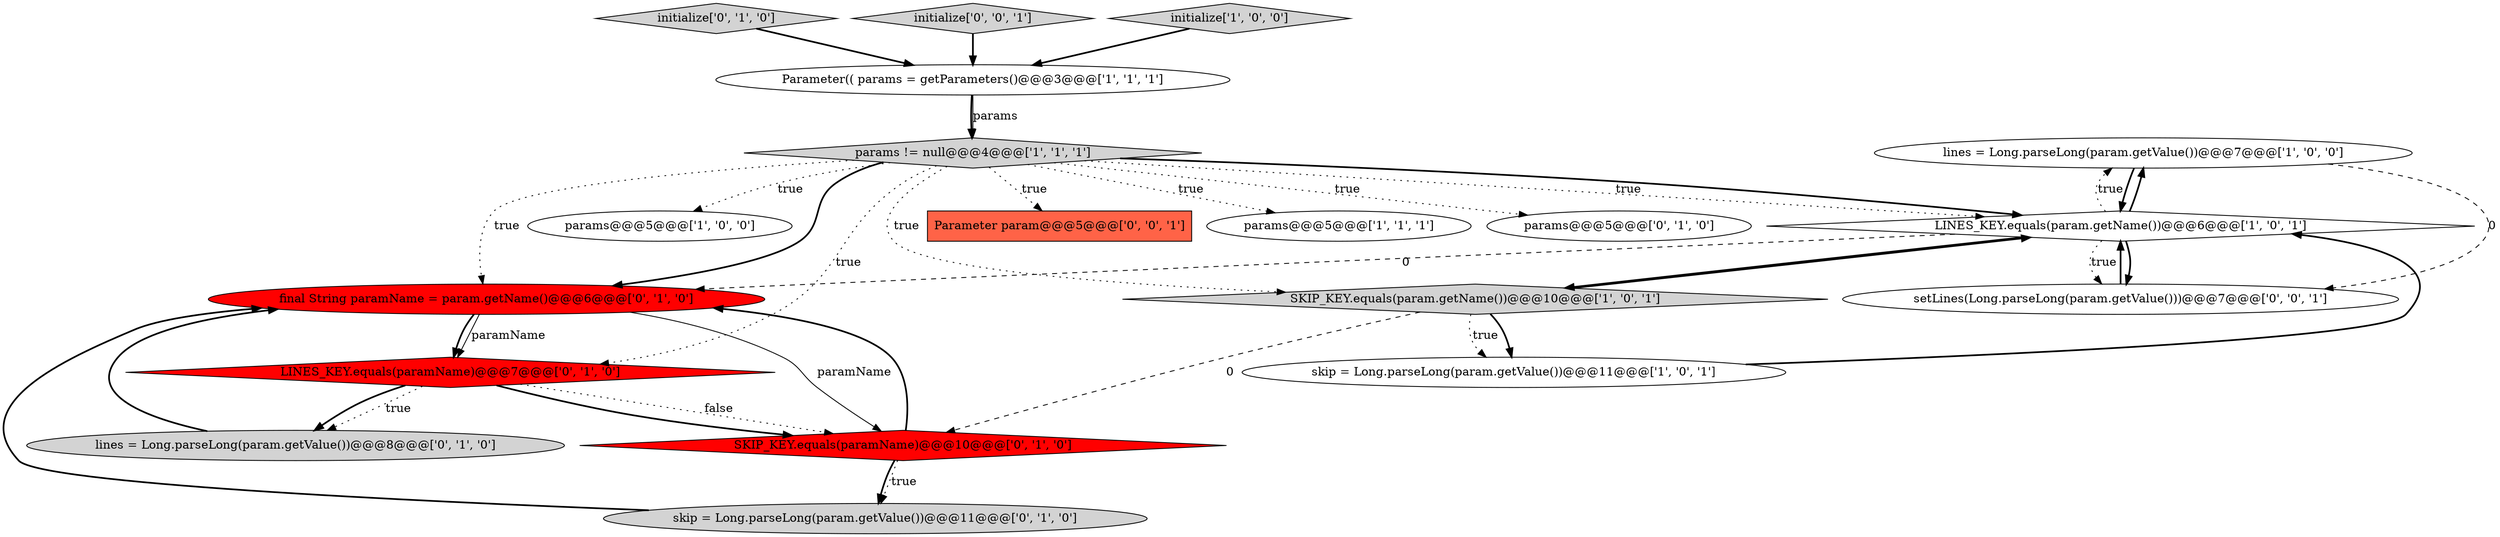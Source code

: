 digraph {
5 [style = filled, label = "lines = Long.parseLong(param.getValue())@@@7@@@['1', '0', '0']", fillcolor = white, shape = ellipse image = "AAA0AAABBB1BBB"];
10 [style = filled, label = "params@@@5@@@['0', '1', '0']", fillcolor = white, shape = ellipse image = "AAA0AAABBB2BBB"];
14 [style = filled, label = "initialize['0', '1', '0']", fillcolor = lightgray, shape = diamond image = "AAA0AAABBB2BBB"];
0 [style = filled, label = "LINES_KEY.equals(param.getName())@@@6@@@['1', '0', '1']", fillcolor = white, shape = diamond image = "AAA0AAABBB1BBB"];
12 [style = filled, label = "lines = Long.parseLong(param.getValue())@@@8@@@['0', '1', '0']", fillcolor = lightgray, shape = ellipse image = "AAA0AAABBB2BBB"];
4 [style = filled, label = "params != null@@@4@@@['1', '1', '1']", fillcolor = lightgray, shape = diamond image = "AAA0AAABBB1BBB"];
13 [style = filled, label = "skip = Long.parseLong(param.getValue())@@@11@@@['0', '1', '0']", fillcolor = lightgray, shape = ellipse image = "AAA0AAABBB2BBB"];
9 [style = filled, label = "SKIP_KEY.equals(paramName)@@@10@@@['0', '1', '0']", fillcolor = red, shape = diamond image = "AAA1AAABBB2BBB"];
18 [style = filled, label = "initialize['0', '0', '1']", fillcolor = lightgray, shape = diamond image = "AAA0AAABBB3BBB"];
7 [style = filled, label = "Parameter(( params = getParameters()@@@3@@@['1', '1', '1']", fillcolor = white, shape = ellipse image = "AAA0AAABBB1BBB"];
2 [style = filled, label = "params@@@5@@@['1', '0', '0']", fillcolor = white, shape = ellipse image = "AAA0AAABBB1BBB"];
15 [style = filled, label = "final String paramName = param.getName()@@@6@@@['0', '1', '0']", fillcolor = red, shape = ellipse image = "AAA1AAABBB2BBB"];
6 [style = filled, label = "SKIP_KEY.equals(param.getName())@@@10@@@['1', '0', '1']", fillcolor = lightgray, shape = diamond image = "AAA0AAABBB1BBB"];
16 [style = filled, label = "Parameter param@@@5@@@['0', '0', '1']", fillcolor = tomato, shape = box image = "AAA0AAABBB3BBB"];
17 [style = filled, label = "setLines(Long.parseLong(param.getValue()))@@@7@@@['0', '0', '1']", fillcolor = white, shape = ellipse image = "AAA0AAABBB3BBB"];
8 [style = filled, label = "params@@@5@@@['1', '1', '1']", fillcolor = white, shape = ellipse image = "AAA0AAABBB1BBB"];
1 [style = filled, label = "initialize['1', '0', '0']", fillcolor = lightgray, shape = diamond image = "AAA0AAABBB1BBB"];
11 [style = filled, label = "LINES_KEY.equals(paramName)@@@7@@@['0', '1', '0']", fillcolor = red, shape = diamond image = "AAA1AAABBB2BBB"];
3 [style = filled, label = "skip = Long.parseLong(param.getValue())@@@11@@@['1', '0', '1']", fillcolor = white, shape = ellipse image = "AAA0AAABBB1BBB"];
4->6 [style = dotted, label="true"];
6->3 [style = bold, label=""];
0->5 [style = dotted, label="true"];
15->9 [style = solid, label="paramName"];
0->6 [style = bold, label=""];
4->10 [style = dotted, label="true"];
0->17 [style = bold, label=""];
4->0 [style = dotted, label="true"];
11->12 [style = dotted, label="true"];
4->15 [style = bold, label=""];
12->15 [style = bold, label=""];
6->9 [style = dashed, label="0"];
4->8 [style = dotted, label="true"];
4->11 [style = dotted, label="true"];
0->15 [style = dashed, label="0"];
11->12 [style = bold, label=""];
6->0 [style = bold, label=""];
7->4 [style = bold, label=""];
4->15 [style = dotted, label="true"];
11->9 [style = bold, label=""];
1->7 [style = bold, label=""];
3->0 [style = bold, label=""];
4->0 [style = bold, label=""];
14->7 [style = bold, label=""];
17->0 [style = bold, label=""];
7->4 [style = solid, label="params"];
5->17 [style = dashed, label="0"];
15->11 [style = bold, label=""];
5->0 [style = bold, label=""];
9->15 [style = bold, label=""];
11->9 [style = dotted, label="false"];
9->13 [style = dotted, label="true"];
0->17 [style = dotted, label="true"];
4->16 [style = dotted, label="true"];
13->15 [style = bold, label=""];
18->7 [style = bold, label=""];
6->3 [style = dotted, label="true"];
15->11 [style = solid, label="paramName"];
4->2 [style = dotted, label="true"];
0->5 [style = bold, label=""];
9->13 [style = bold, label=""];
}
